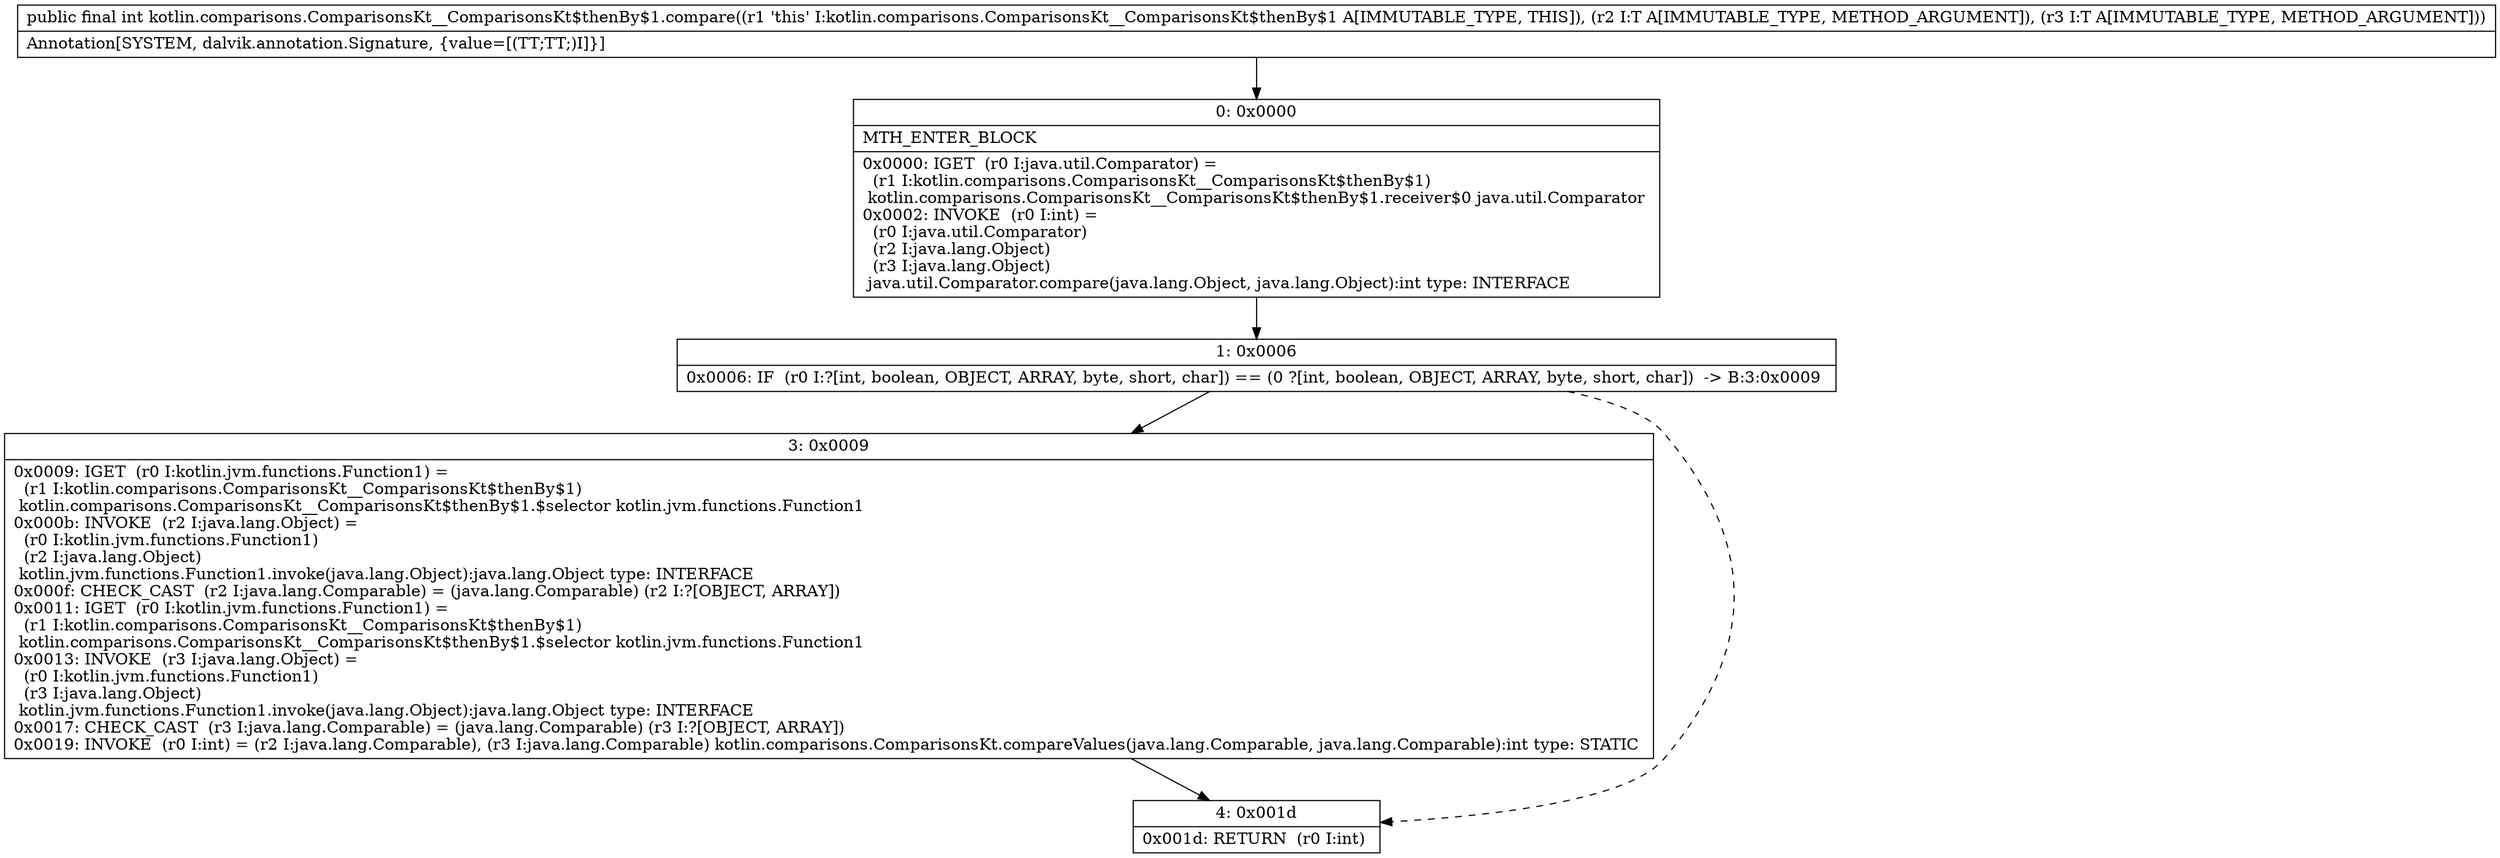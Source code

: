 digraph "CFG forkotlin.comparisons.ComparisonsKt__ComparisonsKt$thenBy$1.compare(Ljava\/lang\/Object;Ljava\/lang\/Object;)I" {
Node_0 [shape=record,label="{0\:\ 0x0000|MTH_ENTER_BLOCK\l|0x0000: IGET  (r0 I:java.util.Comparator) = \l  (r1 I:kotlin.comparisons.ComparisonsKt__ComparisonsKt$thenBy$1)\l kotlin.comparisons.ComparisonsKt__ComparisonsKt$thenBy$1.receiver$0 java.util.Comparator \l0x0002: INVOKE  (r0 I:int) = \l  (r0 I:java.util.Comparator)\l  (r2 I:java.lang.Object)\l  (r3 I:java.lang.Object)\l java.util.Comparator.compare(java.lang.Object, java.lang.Object):int type: INTERFACE \l}"];
Node_1 [shape=record,label="{1\:\ 0x0006|0x0006: IF  (r0 I:?[int, boolean, OBJECT, ARRAY, byte, short, char]) == (0 ?[int, boolean, OBJECT, ARRAY, byte, short, char])  \-\> B:3:0x0009 \l}"];
Node_3 [shape=record,label="{3\:\ 0x0009|0x0009: IGET  (r0 I:kotlin.jvm.functions.Function1) = \l  (r1 I:kotlin.comparisons.ComparisonsKt__ComparisonsKt$thenBy$1)\l kotlin.comparisons.ComparisonsKt__ComparisonsKt$thenBy$1.$selector kotlin.jvm.functions.Function1 \l0x000b: INVOKE  (r2 I:java.lang.Object) = \l  (r0 I:kotlin.jvm.functions.Function1)\l  (r2 I:java.lang.Object)\l kotlin.jvm.functions.Function1.invoke(java.lang.Object):java.lang.Object type: INTERFACE \l0x000f: CHECK_CAST  (r2 I:java.lang.Comparable) = (java.lang.Comparable) (r2 I:?[OBJECT, ARRAY]) \l0x0011: IGET  (r0 I:kotlin.jvm.functions.Function1) = \l  (r1 I:kotlin.comparisons.ComparisonsKt__ComparisonsKt$thenBy$1)\l kotlin.comparisons.ComparisonsKt__ComparisonsKt$thenBy$1.$selector kotlin.jvm.functions.Function1 \l0x0013: INVOKE  (r3 I:java.lang.Object) = \l  (r0 I:kotlin.jvm.functions.Function1)\l  (r3 I:java.lang.Object)\l kotlin.jvm.functions.Function1.invoke(java.lang.Object):java.lang.Object type: INTERFACE \l0x0017: CHECK_CAST  (r3 I:java.lang.Comparable) = (java.lang.Comparable) (r3 I:?[OBJECT, ARRAY]) \l0x0019: INVOKE  (r0 I:int) = (r2 I:java.lang.Comparable), (r3 I:java.lang.Comparable) kotlin.comparisons.ComparisonsKt.compareValues(java.lang.Comparable, java.lang.Comparable):int type: STATIC \l}"];
Node_4 [shape=record,label="{4\:\ 0x001d|0x001d: RETURN  (r0 I:int) \l}"];
MethodNode[shape=record,label="{public final int kotlin.comparisons.ComparisonsKt__ComparisonsKt$thenBy$1.compare((r1 'this' I:kotlin.comparisons.ComparisonsKt__ComparisonsKt$thenBy$1 A[IMMUTABLE_TYPE, THIS]), (r2 I:T A[IMMUTABLE_TYPE, METHOD_ARGUMENT]), (r3 I:T A[IMMUTABLE_TYPE, METHOD_ARGUMENT]))  | Annotation[SYSTEM, dalvik.annotation.Signature, \{value=[(TT;TT;)I]\}]\l}"];
MethodNode -> Node_0;
Node_0 -> Node_1;
Node_1 -> Node_3;
Node_1 -> Node_4[style=dashed];
Node_3 -> Node_4;
}


